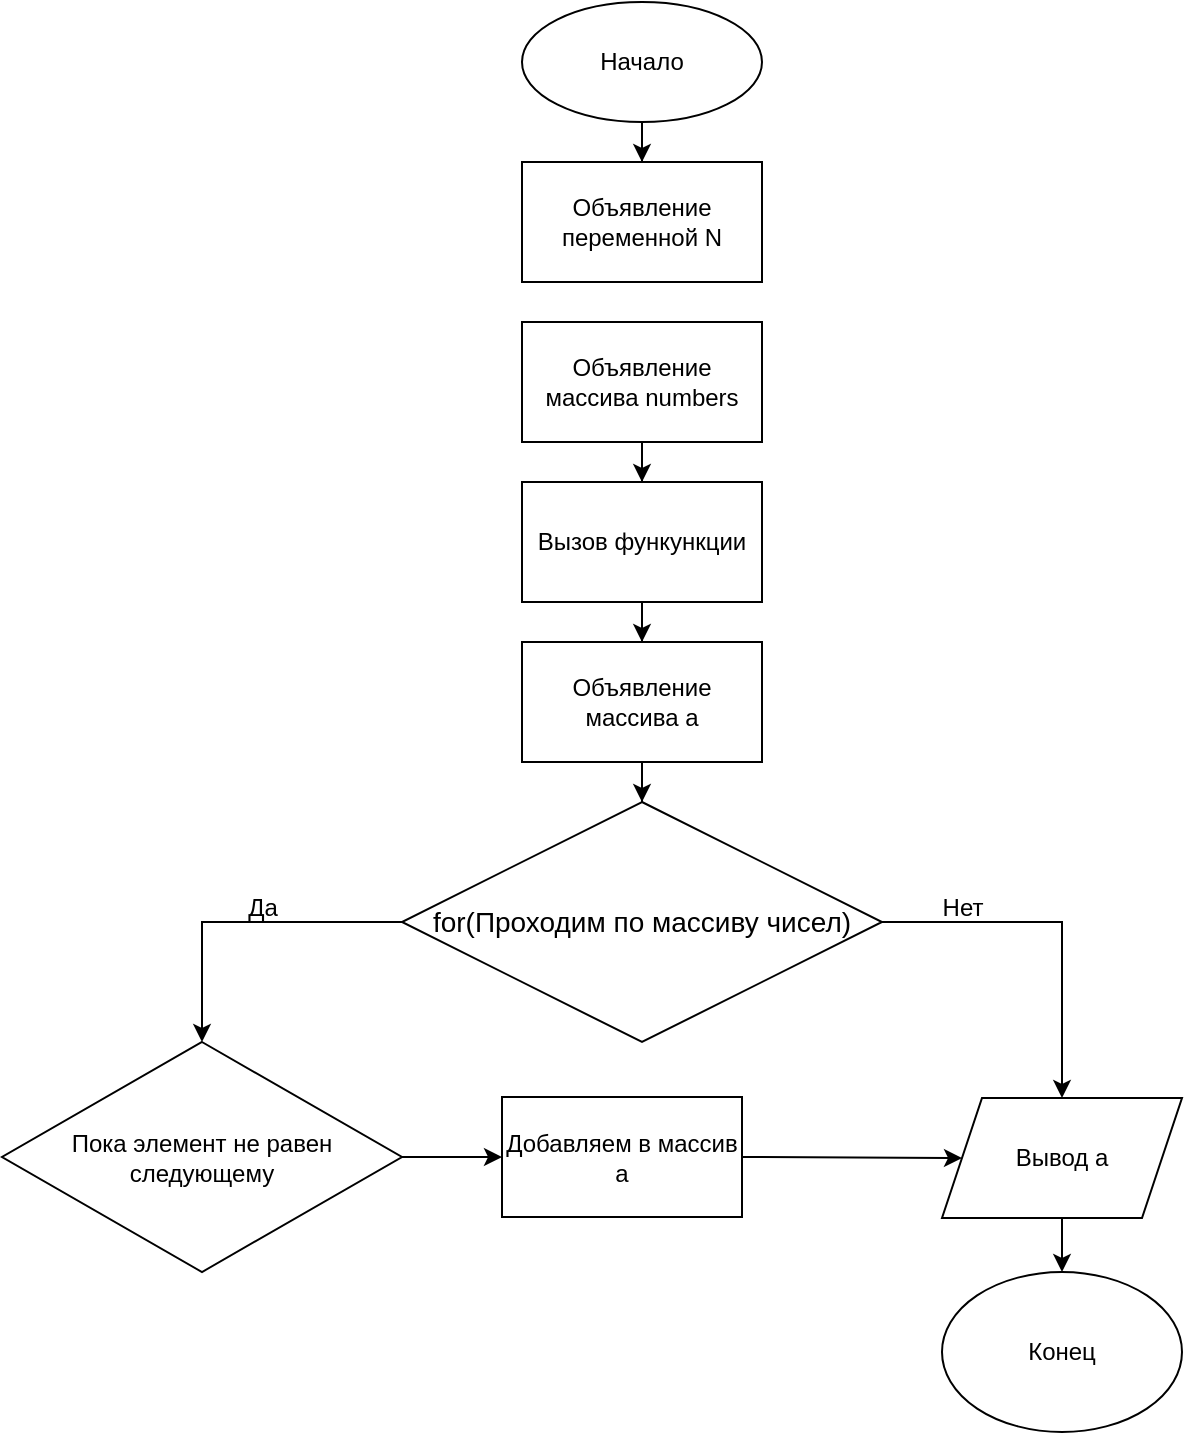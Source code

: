 <mxfile version="24.2.7" type="device">
  <diagram name="Страница — 1" id="hGv-TKfqLrv98jmYEkeF">
    <mxGraphModel dx="1562" dy="845" grid="1" gridSize="10" guides="1" tooltips="1" connect="1" arrows="1" fold="1" page="1" pageScale="1" pageWidth="827" pageHeight="1169" math="0" shadow="0">
      <root>
        <mxCell id="0" />
        <mxCell id="1" parent="0" />
        <mxCell id="V8FQBsTNcE4UToUFiQpj-10" value="" style="edgeStyle=orthogonalEdgeStyle;rounded=0;orthogonalLoop=1;jettySize=auto;html=1;" edge="1" parent="1" source="V8FQBsTNcE4UToUFiQpj-1" target="V8FQBsTNcE4UToUFiQpj-2">
          <mxGeometry relative="1" as="geometry" />
        </mxCell>
        <mxCell id="V8FQBsTNcE4UToUFiQpj-1" value="Начало" style="ellipse;whiteSpace=wrap;html=1;" vertex="1" parent="1">
          <mxGeometry x="320" y="50" width="120" height="60" as="geometry" />
        </mxCell>
        <mxCell id="V8FQBsTNcE4UToUFiQpj-2" value="Объявление переменной N" style="rounded=0;whiteSpace=wrap;html=1;" vertex="1" parent="1">
          <mxGeometry x="320" y="130" width="120" height="60" as="geometry" />
        </mxCell>
        <mxCell id="V8FQBsTNcE4UToUFiQpj-13" value="" style="edgeStyle=orthogonalEdgeStyle;rounded=0;orthogonalLoop=1;jettySize=auto;html=1;" edge="1" parent="1" source="V8FQBsTNcE4UToUFiQpj-3" target="V8FQBsTNcE4UToUFiQpj-4">
          <mxGeometry relative="1" as="geometry" />
        </mxCell>
        <mxCell id="V8FQBsTNcE4UToUFiQpj-3" value="Объявление массива numbers" style="rounded=0;whiteSpace=wrap;html=1;" vertex="1" parent="1">
          <mxGeometry x="320" y="210" width="120" height="60" as="geometry" />
        </mxCell>
        <mxCell id="V8FQBsTNcE4UToUFiQpj-16" value="" style="edgeStyle=orthogonalEdgeStyle;rounded=0;orthogonalLoop=1;jettySize=auto;html=1;" edge="1" parent="1" source="V8FQBsTNcE4UToUFiQpj-4" target="V8FQBsTNcE4UToUFiQpj-6">
          <mxGeometry relative="1" as="geometry" />
        </mxCell>
        <mxCell id="V8FQBsTNcE4UToUFiQpj-4" value="Вызов функункции" style="rounded=0;whiteSpace=wrap;html=1;" vertex="1" parent="1">
          <mxGeometry x="320" y="290" width="120" height="60" as="geometry" />
        </mxCell>
        <mxCell id="V8FQBsTNcE4UToUFiQpj-17" value="" style="edgeStyle=orthogonalEdgeStyle;rounded=0;orthogonalLoop=1;jettySize=auto;html=1;" edge="1" parent="1" source="V8FQBsTNcE4UToUFiQpj-6" target="V8FQBsTNcE4UToUFiQpj-7">
          <mxGeometry relative="1" as="geometry" />
        </mxCell>
        <mxCell id="V8FQBsTNcE4UToUFiQpj-6" value="Объявление массива a" style="rounded=0;whiteSpace=wrap;html=1;" vertex="1" parent="1">
          <mxGeometry x="320" y="370" width="120" height="60" as="geometry" />
        </mxCell>
        <mxCell id="V8FQBsTNcE4UToUFiQpj-7" value="&lt;font style=&quot;font-size: 14px;&quot;&gt;for(Проходим по массиву чисел)&lt;/font&gt;" style="rhombus;whiteSpace=wrap;html=1;" vertex="1" parent="1">
          <mxGeometry x="260" y="450" width="240" height="120" as="geometry" />
        </mxCell>
        <mxCell id="V8FQBsTNcE4UToUFiQpj-18" value="Пока элемент не равен следующему" style="rhombus;whiteSpace=wrap;html=1;" vertex="1" parent="1">
          <mxGeometry x="60" y="570" width="200" height="115" as="geometry" />
        </mxCell>
        <mxCell id="V8FQBsTNcE4UToUFiQpj-19" value="Добавляем в массив a" style="rounded=0;whiteSpace=wrap;html=1;" vertex="1" parent="1">
          <mxGeometry x="310" y="597.5" width="120" height="60" as="geometry" />
        </mxCell>
        <mxCell id="V8FQBsTNcE4UToUFiQpj-20" value="" style="endArrow=classic;html=1;rounded=0;exitX=0;exitY=0.5;exitDx=0;exitDy=0;entryX=0.5;entryY=0;entryDx=0;entryDy=0;" edge="1" parent="1" source="V8FQBsTNcE4UToUFiQpj-7" target="V8FQBsTNcE4UToUFiQpj-18">
          <mxGeometry width="50" height="50" relative="1" as="geometry">
            <mxPoint x="-10" y="320" as="sourcePoint" />
            <mxPoint x="40" y="270" as="targetPoint" />
            <Array as="points">
              <mxPoint x="160" y="510" />
            </Array>
          </mxGeometry>
        </mxCell>
        <mxCell id="V8FQBsTNcE4UToUFiQpj-21" value="Вывод a" style="shape=parallelogram;perimeter=parallelogramPerimeter;whiteSpace=wrap;html=1;fixedSize=1;" vertex="1" parent="1">
          <mxGeometry x="530" y="598" width="120" height="60" as="geometry" />
        </mxCell>
        <mxCell id="V8FQBsTNcE4UToUFiQpj-22" value="" style="endArrow=classic;html=1;rounded=0;exitX=1;exitY=0.5;exitDx=0;exitDy=0;entryX=0;entryY=0.5;entryDx=0;entryDy=0;" edge="1" parent="1" source="V8FQBsTNcE4UToUFiQpj-18" target="V8FQBsTNcE4UToUFiQpj-19">
          <mxGeometry width="50" height="50" relative="1" as="geometry">
            <mxPoint x="320" y="750" as="sourcePoint" />
            <mxPoint x="370" y="700" as="targetPoint" />
          </mxGeometry>
        </mxCell>
        <mxCell id="V8FQBsTNcE4UToUFiQpj-23" value="" style="endArrow=classic;html=1;rounded=0;exitX=1;exitY=0.5;exitDx=0;exitDy=0;entryX=0;entryY=0.5;entryDx=0;entryDy=0;" edge="1" parent="1" source="V8FQBsTNcE4UToUFiQpj-19" target="V8FQBsTNcE4UToUFiQpj-21">
          <mxGeometry width="50" height="50" relative="1" as="geometry">
            <mxPoint x="450" y="770" as="sourcePoint" />
            <mxPoint x="500" y="720" as="targetPoint" />
          </mxGeometry>
        </mxCell>
        <mxCell id="V8FQBsTNcE4UToUFiQpj-24" value="" style="endArrow=classic;html=1;rounded=0;exitX=1;exitY=0.5;exitDx=0;exitDy=0;entryX=0.5;entryY=0;entryDx=0;entryDy=0;" edge="1" parent="1" source="V8FQBsTNcE4UToUFiQpj-7" target="V8FQBsTNcE4UToUFiQpj-21">
          <mxGeometry width="50" height="50" relative="1" as="geometry">
            <mxPoint x="600" y="480" as="sourcePoint" />
            <mxPoint x="650" y="430" as="targetPoint" />
            <Array as="points">
              <mxPoint x="590" y="510" />
            </Array>
          </mxGeometry>
        </mxCell>
        <mxCell id="V8FQBsTNcE4UToUFiQpj-25" value="Да" style="text;html=1;align=center;verticalAlign=middle;resizable=0;points=[];autosize=1;strokeColor=none;fillColor=none;" vertex="1" parent="1">
          <mxGeometry x="170" y="488" width="40" height="30" as="geometry" />
        </mxCell>
        <mxCell id="V8FQBsTNcE4UToUFiQpj-26" value="Нет" style="text;html=1;align=center;verticalAlign=middle;resizable=0;points=[];autosize=1;strokeColor=none;fillColor=none;" vertex="1" parent="1">
          <mxGeometry x="520" y="488" width="40" height="30" as="geometry" />
        </mxCell>
        <mxCell id="V8FQBsTNcE4UToUFiQpj-28" value="Конец" style="ellipse;whiteSpace=wrap;html=1;" vertex="1" parent="1">
          <mxGeometry x="530" y="685" width="120" height="80" as="geometry" />
        </mxCell>
        <mxCell id="V8FQBsTNcE4UToUFiQpj-29" value="" style="endArrow=classic;html=1;rounded=0;exitX=0.5;exitY=1;exitDx=0;exitDy=0;entryX=0.5;entryY=0;entryDx=0;entryDy=0;" edge="1" parent="1" source="V8FQBsTNcE4UToUFiQpj-21" target="V8FQBsTNcE4UToUFiQpj-28">
          <mxGeometry width="50" height="50" relative="1" as="geometry">
            <mxPoint x="650" y="580" as="sourcePoint" />
            <mxPoint x="700" y="530" as="targetPoint" />
          </mxGeometry>
        </mxCell>
      </root>
    </mxGraphModel>
  </diagram>
</mxfile>
